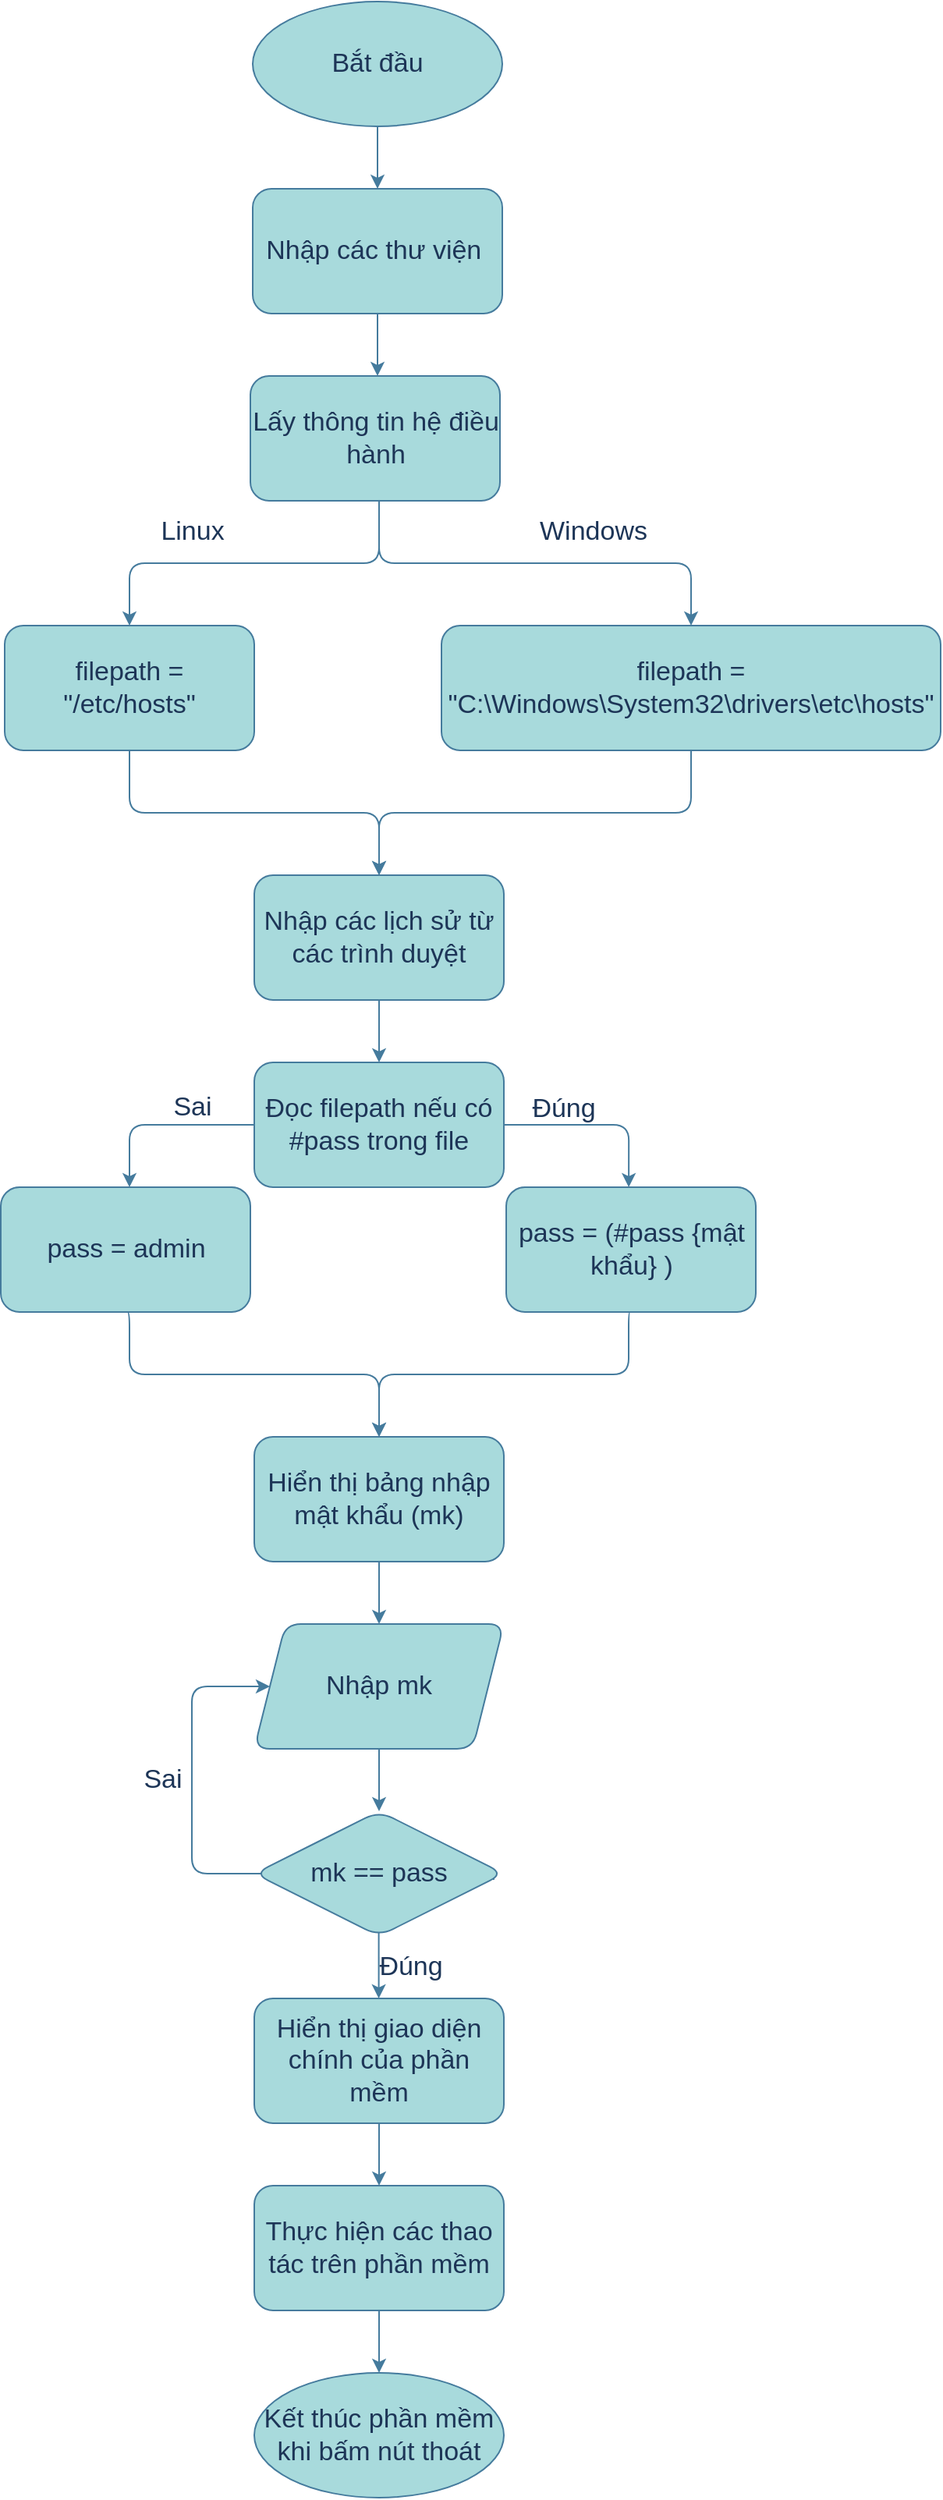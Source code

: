 <mxfile version="22.1.16" type="github">
  <diagram name="Page-1" id="5f0bae14-7c28-e335-631c-24af17079c00">
    <mxGraphModel dx="771" dy="1387" grid="1" gridSize="10" guides="1" tooltips="1" connect="1" arrows="1" fold="1" page="1" pageScale="1" pageWidth="1100" pageHeight="850" background="#ffffff" math="0" shadow="0">
      <root>
        <mxCell id="0" />
        <mxCell id="1" parent="0" />
        <mxCell id="gaXOzAtIGX_iqaC9NlRh-2" style="edgeStyle=orthogonalEdgeStyle;rounded=1;orthogonalLoop=1;jettySize=auto;html=1;labelBackgroundColor=none;strokeColor=#457B9D;fontColor=default;fontSize=17;" parent="1" source="gaXOzAtIGX_iqaC9NlRh-1" target="qdycnBR3RgYotoGEicHb-4" edge="1">
          <mxGeometry relative="1" as="geometry" />
        </mxCell>
        <mxCell id="gaXOzAtIGX_iqaC9NlRh-1" value="Thực hiện các thao tác trên phần mềm" style="whiteSpace=wrap;html=1;rounded=1;labelBackgroundColor=none;fillColor=#A8DADC;strokeColor=#457B9D;fontColor=#1D3557;fontSize=17;" parent="1" vertex="1">
          <mxGeometry x="400" y="1360" width="160" height="80" as="geometry" />
        </mxCell>
        <mxCell id="h2GykC5T0tP8Py9upbgZ-13" style="edgeStyle=orthogonalEdgeStyle;rounded=1;orthogonalLoop=1;jettySize=auto;html=1;labelBackgroundColor=none;strokeColor=#457B9D;fontColor=default;fontSize=17;" parent="1" target="h2GykC5T0tP8Py9upbgZ-9" edge="1">
          <mxGeometry relative="1" as="geometry">
            <mxPoint x="480" y="210" as="sourcePoint" />
            <Array as="points">
              <mxPoint x="480" y="320" />
              <mxPoint x="320" y="320" />
            </Array>
          </mxGeometry>
        </mxCell>
        <mxCell id="h2GykC5T0tP8Py9upbgZ-23" value="Linux" style="edgeLabel;html=1;align=center;verticalAlign=middle;resizable=0;points=[];labelBackgroundColor=none;fontColor=#1D3557;rounded=1;fontSize=17;" parent="h2GykC5T0tP8Py9upbgZ-13" vertex="1" connectable="0">
          <mxGeometry x="0.245" y="1" relative="1" as="geometry">
            <mxPoint x="-37" y="-21" as="offset" />
          </mxGeometry>
        </mxCell>
        <mxCell id="h2GykC5T0tP8Py9upbgZ-14" style="edgeStyle=orthogonalEdgeStyle;rounded=1;orthogonalLoop=1;jettySize=auto;html=1;labelBackgroundColor=none;strokeColor=#457B9D;fontColor=default;fontSize=17;" parent="1" target="h2GykC5T0tP8Py9upbgZ-6" edge="1">
          <mxGeometry relative="1" as="geometry">
            <mxPoint x="480" y="230" as="sourcePoint" />
            <Array as="points">
              <mxPoint x="480" y="320" />
              <mxPoint x="680" y="320" />
            </Array>
          </mxGeometry>
        </mxCell>
        <mxCell id="h2GykC5T0tP8Py9upbgZ-24" value="Windows" style="edgeLabel;html=1;align=center;verticalAlign=middle;resizable=0;points=[];labelBackgroundColor=none;fontColor=#1D3557;rounded=1;fontSize=17;" parent="h2GykC5T0tP8Py9upbgZ-14" vertex="1" connectable="0">
          <mxGeometry x="-0.127" y="-2" relative="1" as="geometry">
            <mxPoint x="83" y="-22" as="offset" />
          </mxGeometry>
        </mxCell>
        <mxCell id="h2GykC5T0tP8Py9upbgZ-20" style="edgeStyle=orthogonalEdgeStyle;rounded=1;orthogonalLoop=1;jettySize=auto;html=1;exitX=0.5;exitY=1;exitDx=0;exitDy=0;entryX=0.5;entryY=0;entryDx=0;entryDy=0;labelBackgroundColor=none;strokeColor=#457B9D;fontColor=default;fontSize=17;" parent="1" source="h2GykC5T0tP8Py9upbgZ-6" target="h2GykC5T0tP8Py9upbgZ-52" edge="1">
          <mxGeometry relative="1" as="geometry">
            <mxPoint x="480" y="510" as="targetPoint" />
            <Array as="points">
              <mxPoint x="680" y="440" />
              <mxPoint x="680" y="480" />
              <mxPoint x="480" y="480" />
            </Array>
          </mxGeometry>
        </mxCell>
        <mxCell id="h2GykC5T0tP8Py9upbgZ-6" value="filepath = &quot;C:\Windows\System32\drivers\etc\hosts&quot;" style="rounded=1;whiteSpace=wrap;html=1;labelBackgroundColor=none;fillColor=#A8DADC;strokeColor=#457B9D;fontColor=#1D3557;fontSize=17;" parent="1" vertex="1">
          <mxGeometry x="520" y="360" width="320" height="80" as="geometry" />
        </mxCell>
        <mxCell id="h2GykC5T0tP8Py9upbgZ-18" style="edgeStyle=orthogonalEdgeStyle;rounded=1;orthogonalLoop=1;jettySize=auto;html=1;exitX=0.5;exitY=1;exitDx=0;exitDy=0;entryX=0.5;entryY=0;entryDx=0;entryDy=0;labelBackgroundColor=none;strokeColor=#457B9D;fontColor=default;fontSize=17;" parent="1" source="h2GykC5T0tP8Py9upbgZ-9" target="h2GykC5T0tP8Py9upbgZ-52" edge="1">
          <mxGeometry relative="1" as="geometry">
            <mxPoint x="480" y="580" as="targetPoint" />
          </mxGeometry>
        </mxCell>
        <mxCell id="h2GykC5T0tP8Py9upbgZ-9" value="filepath = &quot;/etc/hosts&quot;" style="rounded=1;whiteSpace=wrap;html=1;labelBackgroundColor=none;fillColor=#A8DADC;strokeColor=#457B9D;fontColor=#1D3557;fontSize=17;" parent="1" vertex="1">
          <mxGeometry x="240" y="360" width="160" height="80" as="geometry" />
        </mxCell>
        <mxCell id="h2GykC5T0tP8Py9upbgZ-30" style="edgeStyle=orthogonalEdgeStyle;rounded=1;orthogonalLoop=1;jettySize=auto;html=1;labelBackgroundColor=none;strokeColor=#457B9D;fontColor=default;entryX=0.5;entryY=0;entryDx=0;entryDy=0;exitX=0.964;exitY=0.526;exitDx=0;exitDy=0;exitPerimeter=0;fontSize=17;" parent="1" edge="1">
          <mxGeometry relative="1" as="geometry">
            <Array as="points">
              <mxPoint x="554" y="680" />
              <mxPoint x="320" y="680" />
            </Array>
            <mxPoint x="554.24" y="682.08" as="sourcePoint" />
            <mxPoint x="320.0" y="720" as="targetPoint" />
          </mxGeometry>
        </mxCell>
        <mxCell id="h2GykC5T0tP8Py9upbgZ-35" value="Sai" style="edgeLabel;html=1;align=center;verticalAlign=middle;resizable=0;points=[];labelBackgroundColor=none;fontColor=#1D3557;rounded=1;fontSize=17;" parent="h2GykC5T0tP8Py9upbgZ-30" vertex="1" connectable="0">
          <mxGeometry x="-0.156" y="4" relative="1" as="geometry">
            <mxPoint x="-80" y="-15" as="offset" />
          </mxGeometry>
        </mxCell>
        <mxCell id="h2GykC5T0tP8Py9upbgZ-32" style="edgeStyle=orthogonalEdgeStyle;rounded=1;orthogonalLoop=1;jettySize=auto;html=1;labelBackgroundColor=none;strokeColor=#457B9D;fontColor=default;exitX=0.067;exitY=0.543;exitDx=0;exitDy=0;exitPerimeter=0;entryX=0.491;entryY=0;entryDx=0;entryDy=0;entryPerimeter=0;fontSize=17;" parent="1" target="h2GykC5T0tP8Py9upbgZ-31" edge="1">
          <mxGeometry relative="1" as="geometry">
            <Array as="points">
              <mxPoint x="430" y="680" />
              <mxPoint x="640" y="680" />
            </Array>
            <mxPoint x="430.03" y="673.43" as="sourcePoint" />
            <mxPoint x="641.15" y="709.99" as="targetPoint" />
          </mxGeometry>
        </mxCell>
        <mxCell id="h2GykC5T0tP8Py9upbgZ-34" value="Đúng" style="edgeLabel;html=1;align=center;verticalAlign=middle;resizable=0;points=[];labelBackgroundColor=none;fontColor=#1D3557;rounded=1;fontSize=17;" parent="h2GykC5T0tP8Py9upbgZ-32" vertex="1" connectable="0">
          <mxGeometry x="-0.278" y="-1" relative="1" as="geometry">
            <mxPoint x="82" y="-11" as="offset" />
          </mxGeometry>
        </mxCell>
        <mxCell id="h2GykC5T0tP8Py9upbgZ-40" style="edgeStyle=orthogonalEdgeStyle;rounded=1;orthogonalLoop=1;jettySize=auto;html=1;exitX=0.5;exitY=1;exitDx=0;exitDy=0;entryX=0.5;entryY=0;entryDx=0;entryDy=0;labelBackgroundColor=none;strokeColor=#457B9D;fontColor=default;fontSize=17;" parent="1" source="h2GykC5T0tP8Py9upbgZ-29" target="h2GykC5T0tP8Py9upbgZ-38" edge="1">
          <mxGeometry relative="1" as="geometry">
            <Array as="points">
              <mxPoint x="320" y="800" />
              <mxPoint x="320" y="840" />
              <mxPoint x="480" y="840" />
            </Array>
          </mxGeometry>
        </mxCell>
        <mxCell id="h2GykC5T0tP8Py9upbgZ-29" value="pass = admin" style="rounded=1;whiteSpace=wrap;html=1;labelBackgroundColor=none;fillColor=#A8DADC;strokeColor=#457B9D;fontColor=#1D3557;fontSize=17;" parent="1" vertex="1">
          <mxGeometry x="237.5" y="720" width="160" height="80" as="geometry" />
        </mxCell>
        <mxCell id="h2GykC5T0tP8Py9upbgZ-39" style="edgeStyle=orthogonalEdgeStyle;rounded=1;orthogonalLoop=1;jettySize=auto;html=1;exitX=0.5;exitY=1;exitDx=0;exitDy=0;entryX=0.5;entryY=0;entryDx=0;entryDy=0;labelBackgroundColor=none;strokeColor=#457B9D;fontColor=default;fontSize=17;" parent="1" source="h2GykC5T0tP8Py9upbgZ-31" target="h2GykC5T0tP8Py9upbgZ-38" edge="1">
          <mxGeometry relative="1" as="geometry">
            <Array as="points">
              <mxPoint x="640" y="800" />
              <mxPoint x="640" y="840" />
              <mxPoint x="480" y="840" />
            </Array>
          </mxGeometry>
        </mxCell>
        <mxCell id="h2GykC5T0tP8Py9upbgZ-31" value="pass = (#pass {mật khẩu} )" style="rounded=1;whiteSpace=wrap;html=1;labelBackgroundColor=none;fillColor=#A8DADC;strokeColor=#457B9D;fontColor=#1D3557;fontSize=17;" parent="1" vertex="1">
          <mxGeometry x="561.5" y="720" width="160" height="80" as="geometry" />
        </mxCell>
        <mxCell id="h2GykC5T0tP8Py9upbgZ-42" style="edgeStyle=orthogonalEdgeStyle;rounded=1;orthogonalLoop=1;jettySize=auto;html=1;exitX=0.5;exitY=1;exitDx=0;exitDy=0;entryX=0.5;entryY=0;entryDx=0;entryDy=0;labelBackgroundColor=none;strokeColor=#457B9D;fontColor=default;fontSize=17;" parent="1" source="h2GykC5T0tP8Py9upbgZ-38" target="h2GykC5T0tP8Py9upbgZ-41" edge="1">
          <mxGeometry relative="1" as="geometry">
            <mxPoint x="480" y="1080" as="sourcePoint" />
          </mxGeometry>
        </mxCell>
        <mxCell id="h2GykC5T0tP8Py9upbgZ-38" value="Hiển thị bảng nhập mật khẩu (mk)" style="rounded=1;whiteSpace=wrap;html=1;labelBackgroundColor=none;fillColor=#A8DADC;strokeColor=#457B9D;fontColor=#1D3557;fontSize=17;" parent="1" vertex="1">
          <mxGeometry x="400" y="880" width="160" height="80" as="geometry" />
        </mxCell>
        <mxCell id="h2GykC5T0tP8Py9upbgZ-46" style="edgeStyle=orthogonalEdgeStyle;rounded=1;orthogonalLoop=1;jettySize=auto;html=1;exitX=0.5;exitY=1;exitDx=0;exitDy=0;labelBackgroundColor=none;strokeColor=#457B9D;fontColor=default;fontSize=17;" parent="1" source="h2GykC5T0tP8Py9upbgZ-41" target="h2GykC5T0tP8Py9upbgZ-43" edge="1">
          <mxGeometry relative="1" as="geometry" />
        </mxCell>
        <mxCell id="h2GykC5T0tP8Py9upbgZ-41" value="Nhập mk" style="shape=parallelogram;perimeter=parallelogramPerimeter;whiteSpace=wrap;html=1;fixedSize=1;labelBackgroundColor=none;fillColor=#A8DADC;strokeColor=#457B9D;fontColor=#1D3557;rounded=1;fontSize=17;" parent="1" vertex="1">
          <mxGeometry x="400" y="1000" width="160" height="80" as="geometry" />
        </mxCell>
        <mxCell id="qdycnBR3RgYotoGEicHb-7" value="" style="edgeStyle=orthogonalEdgeStyle;rounded=1;orthogonalLoop=1;jettySize=auto;html=1;strokeColor=#457B9D;fontColor=default;labelBackgroundColor=none;entryX=0.5;entryY=0;entryDx=0;entryDy=0;fontSize=17;" parent="1" edge="1">
          <mxGeometry x="-0.001" y="40" relative="1" as="geometry">
            <Array as="points" />
            <mxPoint as="offset" />
            <mxPoint x="479.8" y="1140" as="sourcePoint" />
            <mxPoint x="479.8" y="1240" as="targetPoint" />
          </mxGeometry>
        </mxCell>
        <mxCell id="gaXOzAtIGX_iqaC9NlRh-3" value="Đúng" style="edgeLabel;html=1;align=center;verticalAlign=middle;resizable=0;points=[];fontColor=#1D3557;rounded=1;labelBackgroundColor=none;fontSize=17;" parent="qdycnBR3RgYotoGEicHb-7" vertex="1" connectable="0">
          <mxGeometry x="-0.062" y="7" relative="1" as="geometry">
            <mxPoint x="13" y="33" as="offset" />
          </mxGeometry>
        </mxCell>
        <mxCell id="hsKC1MX8iH0GY2m_JcDX-13" style="edgeStyle=orthogonalEdgeStyle;rounded=1;orthogonalLoop=1;jettySize=auto;html=1;exitX=0.959;exitY=0.55;exitDx=0;exitDy=0;entryX=0;entryY=0.5;entryDx=0;entryDy=0;strokeColor=#457B9D;fontColor=default;fillColor=#A8DADC;exitPerimeter=0;labelBackgroundColor=none;fontSize=17;" parent="1" source="h2GykC5T0tP8Py9upbgZ-43" target="h2GykC5T0tP8Py9upbgZ-41" edge="1">
          <mxGeometry relative="1" as="geometry">
            <Array as="points">
              <mxPoint x="553" y="1160" />
              <mxPoint x="360" y="1160" />
              <mxPoint x="360" y="1040" />
            </Array>
          </mxGeometry>
        </mxCell>
        <mxCell id="hsKC1MX8iH0GY2m_JcDX-14" value="Sai" style="edgeLabel;html=1;align=center;verticalAlign=middle;resizable=0;points=[];fontColor=#1D3557;labelBackgroundColor=none;rounded=1;fontSize=17;" parent="hsKC1MX8iH0GY2m_JcDX-13" vertex="1" connectable="0">
          <mxGeometry x="-0.036" y="1" relative="1" as="geometry">
            <mxPoint x="-40" y="-61" as="offset" />
          </mxGeometry>
        </mxCell>
        <mxCell id="h2GykC5T0tP8Py9upbgZ-43" value="mk == pass" style="rhombus;whiteSpace=wrap;html=1;labelBackgroundColor=none;fillColor=#A8DADC;strokeColor=#457B9D;fontColor=#1D3557;rounded=1;fontSize=17;" parent="1" vertex="1">
          <mxGeometry x="400" y="1120" width="160" height="80" as="geometry" />
        </mxCell>
        <mxCell id="h2GykC5T0tP8Py9upbgZ-54" style="edgeStyle=orthogonalEdgeStyle;rounded=1;orthogonalLoop=1;jettySize=auto;html=1;exitX=0.5;exitY=1;exitDx=0;exitDy=0;entryX=0.5;entryY=0;entryDx=0;entryDy=0;labelBackgroundColor=none;strokeColor=#457B9D;fontColor=default;fontSize=17;" parent="1" source="h2GykC5T0tP8Py9upbgZ-52" edge="1">
          <mxGeometry relative="1" as="geometry">
            <mxPoint x="480" y="640" as="targetPoint" />
          </mxGeometry>
        </mxCell>
        <mxCell id="h2GykC5T0tP8Py9upbgZ-52" value="Nhập các lịch sử từ các trình duyệt" style="rounded=1;whiteSpace=wrap;html=1;labelBackgroundColor=none;fillColor=#A8DADC;strokeColor=#457B9D;fontColor=#1D3557;fontSize=17;" parent="1" vertex="1">
          <mxGeometry x="400" y="520" width="160" height="80" as="geometry" />
        </mxCell>
        <mxCell id="qdycnBR3RgYotoGEicHb-3" style="edgeStyle=orthogonalEdgeStyle;rounded=1;orthogonalLoop=1;jettySize=auto;html=1;labelBackgroundColor=none;strokeColor=#457B9D;fontColor=default;fontSize=17;" parent="1" source="h2GykC5T0tP8Py9upbgZ-55" edge="1">
          <mxGeometry relative="1" as="geometry">
            <mxPoint x="479" y="200" as="targetPoint" />
          </mxGeometry>
        </mxCell>
        <mxCell id="h2GykC5T0tP8Py9upbgZ-55" value="Nhập các thư viện&amp;nbsp;" style="rounded=1;whiteSpace=wrap;html=1;labelBackgroundColor=none;fillColor=#A8DADC;strokeColor=#457B9D;fontColor=#1D3557;fontSize=17;" parent="1" vertex="1">
          <mxGeometry x="399" y="80" width="160" height="80" as="geometry" />
        </mxCell>
        <mxCell id="qdycnBR3RgYotoGEicHb-2" style="edgeStyle=orthogonalEdgeStyle;rounded=1;orthogonalLoop=1;jettySize=auto;html=1;labelBackgroundColor=none;strokeColor=#457B9D;fontColor=default;fontSize=17;" parent="1" source="qdycnBR3RgYotoGEicHb-1" target="h2GykC5T0tP8Py9upbgZ-55" edge="1">
          <mxGeometry relative="1" as="geometry" />
        </mxCell>
        <mxCell id="qdycnBR3RgYotoGEicHb-1" value="Bắt đầu" style="ellipse;whiteSpace=wrap;html=1;labelBackgroundColor=none;fillColor=#A8DADC;strokeColor=#457B9D;fontColor=#1D3557;rounded=1;fontSize=17;" parent="1" vertex="1">
          <mxGeometry x="399" y="-40" width="160" height="80" as="geometry" />
        </mxCell>
        <mxCell id="qdycnBR3RgYotoGEicHb-4" value="Kết thúc phần mềm khi bấm nút thoát" style="ellipse;whiteSpace=wrap;html=1;labelBackgroundColor=none;fillColor=#A8DADC;strokeColor=#457B9D;fontColor=#1D3557;rounded=1;fontSize=17;" parent="1" vertex="1">
          <mxGeometry x="400" y="1480" width="160" height="80" as="geometry" />
        </mxCell>
        <mxCell id="qdycnBR3RgYotoGEicHb-9" value="" style="edgeStyle=orthogonalEdgeStyle;rounded=1;orthogonalLoop=1;jettySize=auto;html=1;strokeColor=#457B9D;fontColor=default;labelBackgroundColor=none;fontSize=17;" parent="1" source="qdycnBR3RgYotoGEicHb-6" target="gaXOzAtIGX_iqaC9NlRh-1" edge="1">
          <mxGeometry relative="1" as="geometry">
            <mxPoint x="480" y="1500" as="targetPoint" />
            <Array as="points" />
          </mxGeometry>
        </mxCell>
        <mxCell id="qdycnBR3RgYotoGEicHb-6" value="Hiển thị giao diện chính của phần mềm" style="whiteSpace=wrap;html=1;strokeColor=#457B9D;fontColor=#1D3557;fillColor=#A8DADC;rounded=1;labelBackgroundColor=none;fontSize=17;" parent="1" vertex="1">
          <mxGeometry x="400" y="1240" width="160" height="80" as="geometry" />
        </mxCell>
        <mxCell id="tvk4-RCIMyctXF-8RC0e-1" value="Đọc filepath nếu có #pass trong file" style="rounded=1;whiteSpace=wrap;html=1;labelBackgroundColor=none;fillColor=#A8DADC;strokeColor=#457B9D;fontColor=#1D3557;fontSize=17;" vertex="1" parent="1">
          <mxGeometry x="400" y="640" width="160" height="80" as="geometry" />
        </mxCell>
        <mxCell id="tvk4-RCIMyctXF-8RC0e-2" value="Lấy thông tin hệ điều hành" style="rounded=1;whiteSpace=wrap;html=1;labelBackgroundColor=none;fillColor=#A8DADC;strokeColor=#457B9D;fontColor=#1D3557;fontSize=17;" vertex="1" parent="1">
          <mxGeometry x="397.5" y="200" width="160" height="80" as="geometry" />
        </mxCell>
      </root>
    </mxGraphModel>
  </diagram>
</mxfile>
